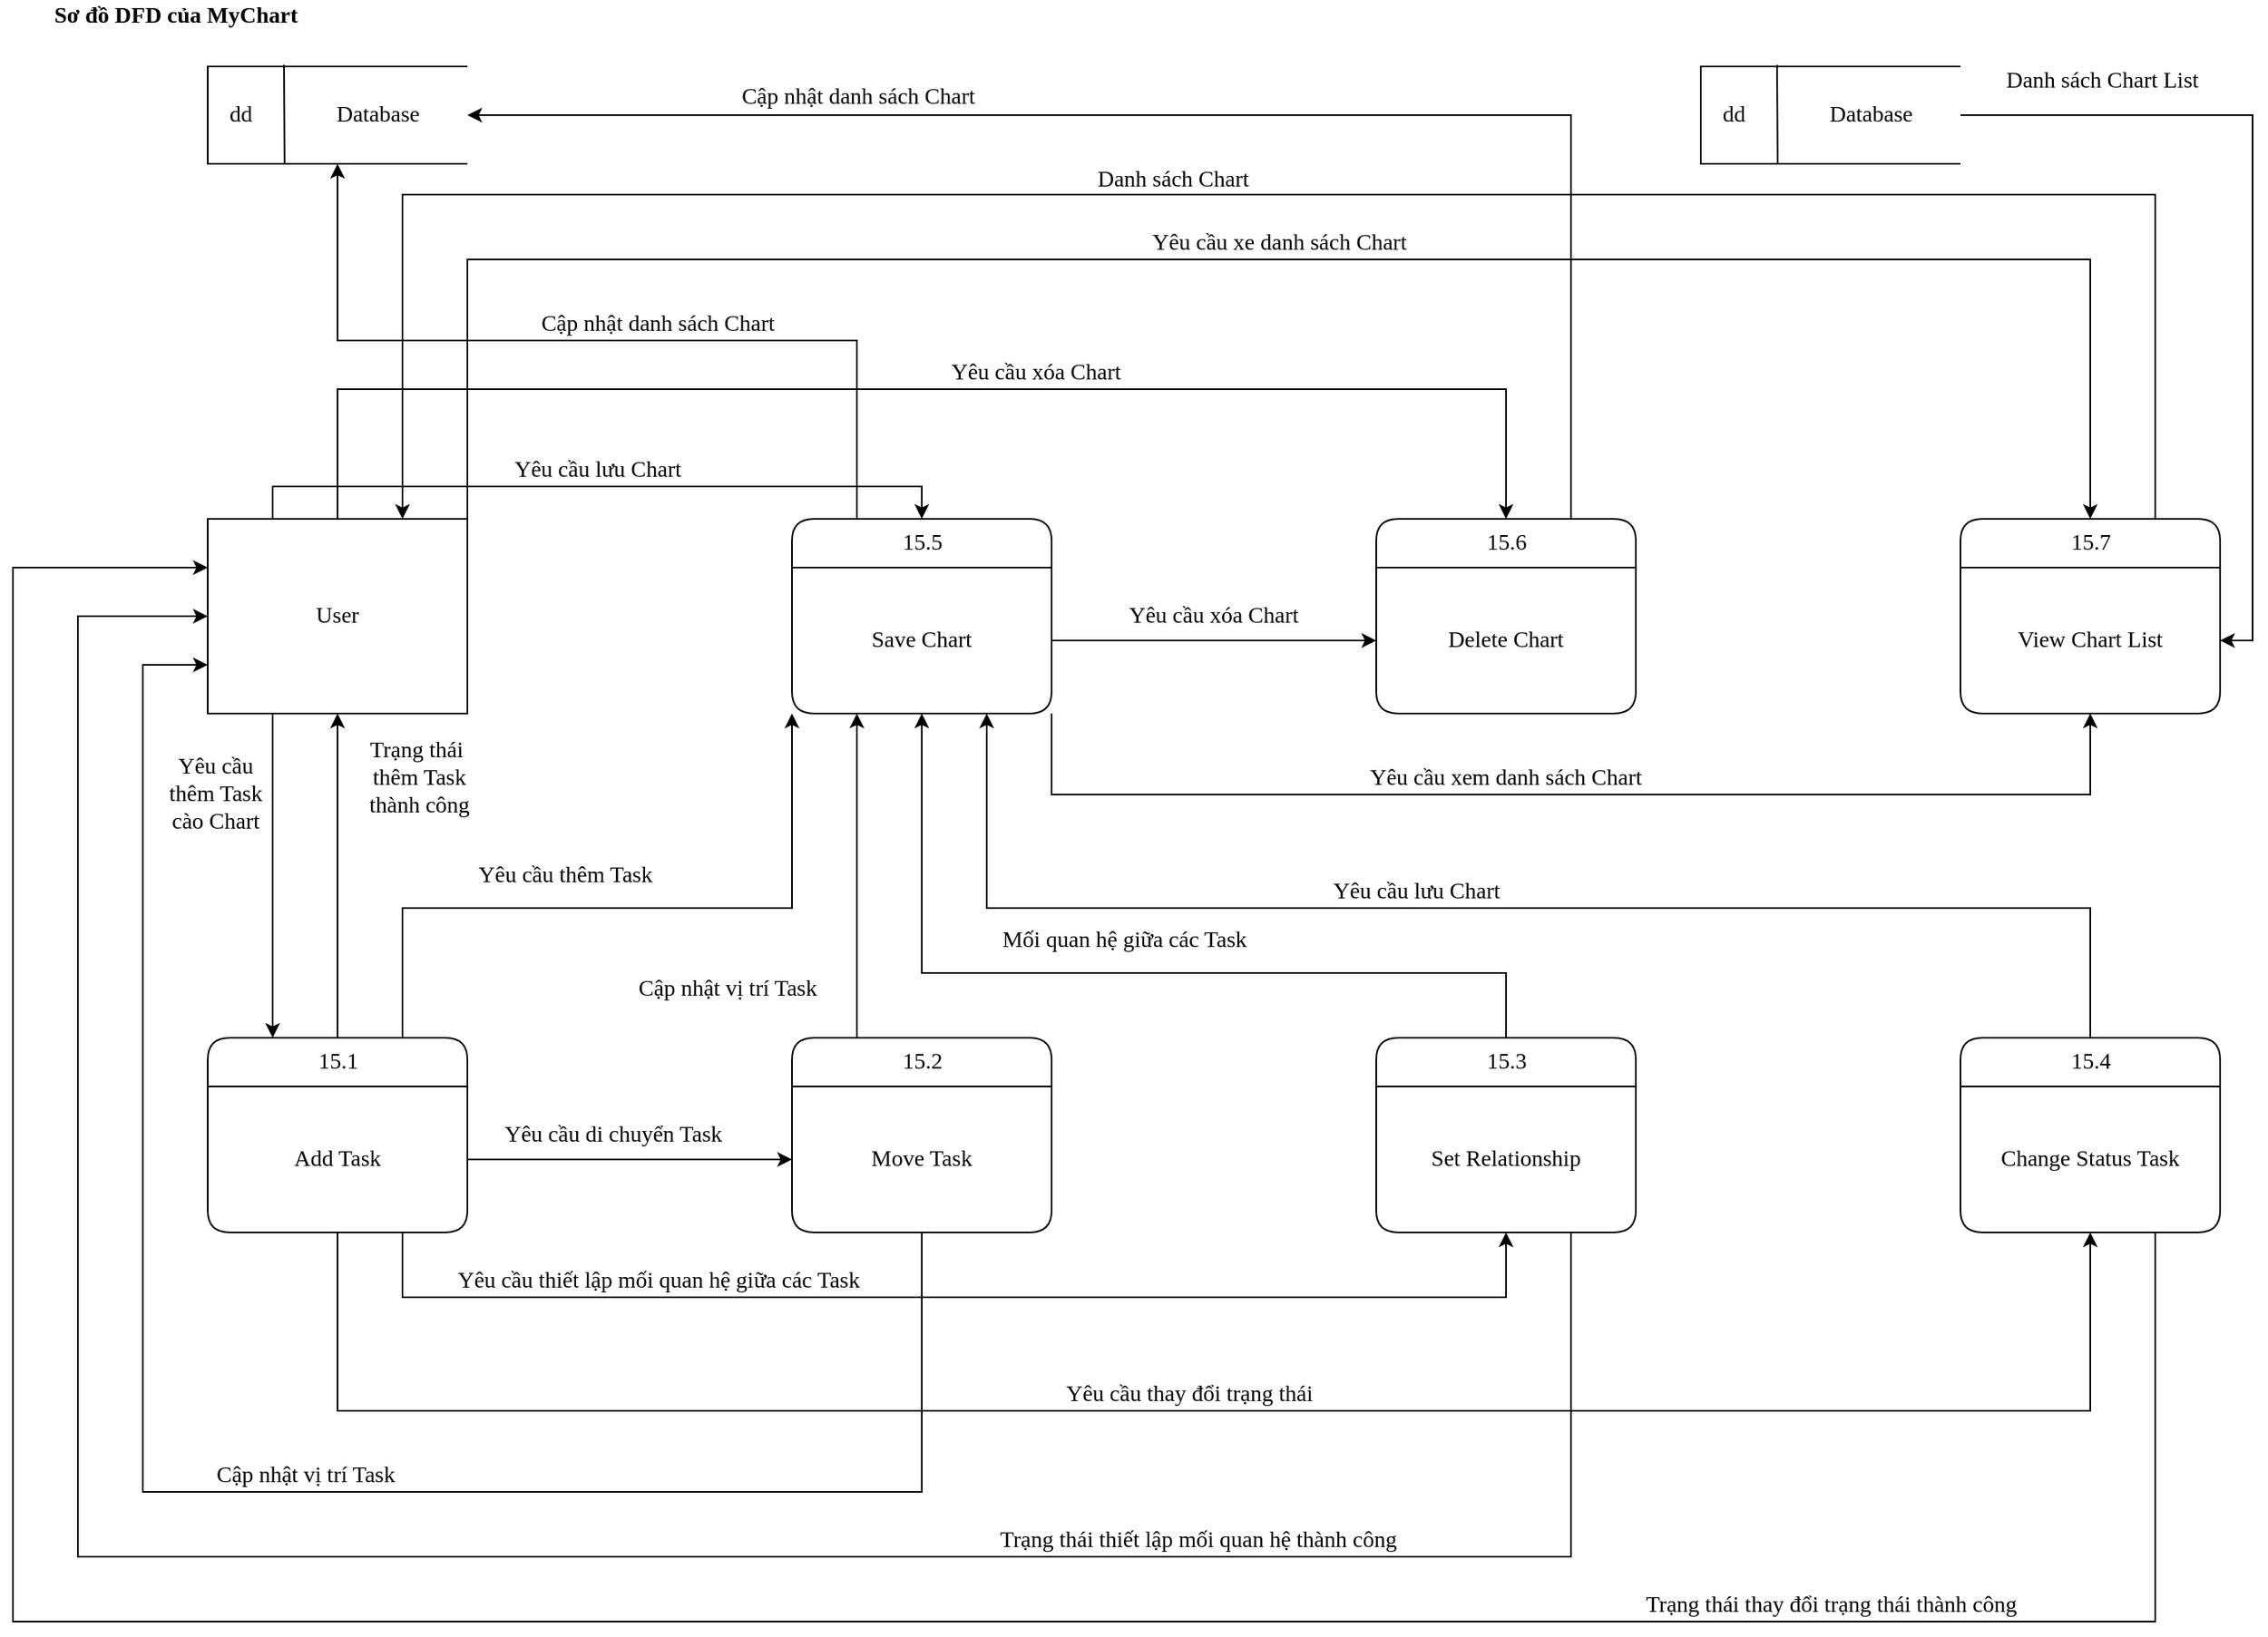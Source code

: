 <mxfile version="13.10.2" type="google"><diagram id="_BQMtgiCDpoPkJ7ZcNGc" name="Page-1"><mxGraphModel dx="2586" dy="1950" grid="1" gridSize="10" guides="1" tooltips="1" connect="1" arrows="1" fold="1" page="1" pageScale="1" pageWidth="850" pageHeight="1100" math="0" shadow="0"><root><mxCell id="0"/><mxCell id="1" parent="0"/><mxCell id="xN8Mty6XWuqz_9598_NU-20" style="edgeStyle=none;rounded=0;orthogonalLoop=1;jettySize=auto;html=1;exitX=0.25;exitY=1;exitDx=0;exitDy=0;entryX=0.25;entryY=0;entryDx=0;entryDy=0;fontSize=14;fontFamily=Verdana;" parent="1" source="xN8Mty6XWuqz_9598_NU-1" target="xN8Mty6XWuqz_9598_NU-10" edge="1"><mxGeometry relative="1" as="geometry"/></mxCell><mxCell id="T1PZBf22qEzQoZnhUPv3-1" value="Yêu cầu lưu Chart" style="edgeStyle=orthogonalEdgeStyle;rounded=0;orthogonalLoop=1;jettySize=auto;html=1;exitX=0.25;exitY=0;exitDx=0;exitDy=0;entryX=0.5;entryY=0;entryDx=0;entryDy=0;fontSize=14;fontFamily=Verdana;" parent="1" source="xN8Mty6XWuqz_9598_NU-1" target="xN8Mty6XWuqz_9598_NU-7" edge="1"><mxGeometry y="10" relative="1" as="geometry"><mxPoint as="offset"/></mxGeometry></mxCell><mxCell id="T1PZBf22qEzQoZnhUPv3-2" value="Yêu cầu xóa Chart" style="edgeStyle=orthogonalEdgeStyle;rounded=0;orthogonalLoop=1;jettySize=auto;html=1;exitX=0.5;exitY=0;exitDx=0;exitDy=0;entryX=0.5;entryY=0;entryDx=0;entryDy=0;fontSize=14;fontFamily=Verdana;" parent="1" source="xN8Mty6XWuqz_9598_NU-1" target="xN8Mty6XWuqz_9598_NU-2" edge="1"><mxGeometry x="0.159" y="10" relative="1" as="geometry"><Array as="points"><mxPoint x="160"/><mxPoint x="880"/></Array><mxPoint as="offset"/></mxGeometry></mxCell><mxCell id="T1PZBf22qEzQoZnhUPv3-4" value="Yêu cầu xe danh sách Chart" style="edgeStyle=orthogonalEdgeStyle;rounded=0;orthogonalLoop=1;jettySize=auto;html=1;exitX=1;exitY=0;exitDx=0;exitDy=0;entryX=0.5;entryY=0;entryDx=0;entryDy=0;fontSize=14;fontFamily=Verdana;" parent="1" source="xN8Mty6XWuqz_9598_NU-1" target="xN8Mty6XWuqz_9598_NU-12" edge="1"><mxGeometry y="10" relative="1" as="geometry"><Array as="points"><mxPoint x="240" y="-80"/><mxPoint x="1240" y="-80"/></Array><mxPoint as="offset"/></mxGeometry></mxCell><mxCell id="xN8Mty6XWuqz_9598_NU-1" value="User" style="rounded=0;whiteSpace=wrap;html=1;fontSize=14;fontFamily=Verdana;" parent="1" vertex="1"><mxGeometry x="80" y="80" width="160" height="120" as="geometry"/></mxCell><mxCell id="xN8Mty6XWuqz_9598_NU-62" style="edgeStyle=orthogonalEdgeStyle;rounded=0;orthogonalLoop=1;jettySize=auto;html=1;entryX=1;entryY=0.5;entryDx=0;entryDy=0;entryPerimeter=0;fontSize=14;fontFamily=Verdana;" parent="1" source="xN8Mty6XWuqz_9598_NU-2" target="xN8Mty6XWuqz_9598_NU-4" edge="1"><mxGeometry relative="1" as="geometry"><Array as="points"><mxPoint x="920" y="-169"/></Array></mxGeometry></mxCell><mxCell id="xN8Mty6XWuqz_9598_NU-2" value="15.6" style="swimlane;childLayout=stackLayout;horizontal=1;startSize=30;horizontalStack=0;rounded=1;fontSize=14;fontStyle=0;strokeWidth=1;resizeParent=0;resizeLast=1;shadow=0;dashed=0;align=center;html=1;fontFamily=Verdana;" parent="1" vertex="1"><mxGeometry x="800" y="80" width="160" height="120" as="geometry"/></mxCell><mxCell id="xN8Mty6XWuqz_9598_NU-18" value="Delete Chart" style="text;html=1;strokeColor=none;fillColor=none;align=center;verticalAlign=middle;whiteSpace=wrap;rounded=0;fontSize=14;fontFamily=Verdana;" parent="xN8Mty6XWuqz_9598_NU-2" vertex="1"><mxGeometry y="30" width="160" height="90" as="geometry"/></mxCell><mxCell id="xN8Mty6XWuqz_9598_NU-3" value="" style="group;fontSize=14;fontFamily=Verdana;" parent="1" vertex="1" connectable="0"><mxGeometry x="80" y="-200" width="160" height="61" as="geometry"/></mxCell><mxCell id="xN8Mty6XWuqz_9598_NU-4" value="&amp;nbsp; &amp;nbsp; &amp;nbsp; &amp;nbsp; &amp;nbsp; &amp;nbsp; &amp;nbsp; &amp;nbsp; &amp;nbsp; &amp;nbsp; &amp;nbsp; &amp;nbsp; &amp;nbsp; &amp;nbsp;&amp;nbsp;" style="strokeWidth=1;html=1;shape=mxgraph.flowchart.annotation_1;align=left;pointerEvents=1;fontSize=14;fontFamily=Verdana;" parent="xN8Mty6XWuqz_9598_NU-3" vertex="1"><mxGeometry y="1" width="160" height="60" as="geometry"/></mxCell><mxCell id="xN8Mty6XWuqz_9598_NU-5" value="dd" style="endArrow=none;html=1;entryX=0.296;entryY=1.006;entryDx=0;entryDy=0;entryPerimeter=0;fontSize=14;fontFamily=Verdana;" parent="xN8Mty6XWuqz_9598_NU-3" target="xN8Mty6XWuqz_9598_NU-4" edge="1"><mxGeometry x="0.005" y="-27" width="50" height="50" relative="1" as="geometry"><mxPoint x="47" as="sourcePoint"/><mxPoint x="120" y="-129" as="targetPoint"/><mxPoint as="offset"/></mxGeometry></mxCell><mxCell id="xN8Mty6XWuqz_9598_NU-55" value="Database" style="text;html=1;strokeColor=none;fillColor=none;align=center;verticalAlign=middle;whiteSpace=wrap;rounded=0;fontSize=14;fontFamily=Verdana;" parent="xN8Mty6XWuqz_9598_NU-3" vertex="1"><mxGeometry x="60" y="20.5" width="90" height="20" as="geometry"/></mxCell><mxCell id="xN8Mty6XWuqz_9598_NU-59" style="edgeStyle=orthogonalEdgeStyle;rounded=0;orthogonalLoop=1;jettySize=auto;html=1;entryX=0.5;entryY=1;entryDx=0;entryDy=0;entryPerimeter=0;fontSize=14;fontFamily=Verdana;" parent="1" source="xN8Mty6XWuqz_9598_NU-7" target="xN8Mty6XWuqz_9598_NU-4" edge="1"><mxGeometry relative="1" as="geometry"><Array as="points"><mxPoint x="480" y="-30"/><mxPoint x="160" y="-30"/></Array></mxGeometry></mxCell><mxCell id="xN8Mty6XWuqz_9598_NU-7" value="15.5" style="swimlane;childLayout=stackLayout;horizontal=1;startSize=30;horizontalStack=0;rounded=1;fontSize=14;fontStyle=0;strokeWidth=1;resizeParent=0;resizeLast=1;shadow=0;dashed=0;align=center;html=1;fontFamily=Verdana;" parent="1" vertex="1"><mxGeometry x="440" y="80" width="160" height="120" as="geometry"/></mxCell><mxCell id="xN8Mty6XWuqz_9598_NU-17" value="Save Chart" style="text;html=1;strokeColor=none;fillColor=none;align=center;verticalAlign=middle;whiteSpace=wrap;rounded=0;fontSize=14;fontFamily=Verdana;" parent="xN8Mty6XWuqz_9598_NU-7" vertex="1"><mxGeometry y="30" width="160" height="90" as="geometry"/></mxCell><mxCell id="xN8Mty6XWuqz_9598_NU-37" style="edgeStyle=orthogonalEdgeStyle;rounded=0;orthogonalLoop=1;jettySize=auto;html=1;entryX=0.5;entryY=1;entryDx=0;entryDy=0;fontSize=14;fontFamily=Verdana;" parent="1" source="xN8Mty6XWuqz_9598_NU-8" target="xN8Mty6XWuqz_9598_NU-17" edge="1"><mxGeometry relative="1" as="geometry"><Array as="points"><mxPoint x="880" y="360"/><mxPoint x="520" y="360"/></Array></mxGeometry></mxCell><mxCell id="xN8Mty6XWuqz_9598_NU-8" value="15.3" style="swimlane;childLayout=stackLayout;horizontal=1;startSize=30;horizontalStack=0;rounded=1;fontSize=14;fontStyle=0;strokeWidth=1;resizeParent=0;resizeLast=1;shadow=0;dashed=0;align=center;html=1;fontFamily=Verdana;" parent="1" vertex="1"><mxGeometry x="800" y="400" width="160" height="120" as="geometry"/></mxCell><mxCell id="xN8Mty6XWuqz_9598_NU-15" value="Set Relationship" style="text;html=1;strokeColor=none;fillColor=none;align=center;verticalAlign=middle;whiteSpace=wrap;rounded=0;fontSize=14;fontFamily=Verdana;" parent="xN8Mty6XWuqz_9598_NU-8" vertex="1"><mxGeometry y="30" width="160" height="90" as="geometry"/></mxCell><mxCell id="T1PZBf22qEzQoZnhUPv3-11" value="Cập nhật vị trí Task" style="edgeStyle=orthogonalEdgeStyle;rounded=0;orthogonalLoop=1;jettySize=auto;html=1;exitX=0.25;exitY=0;exitDx=0;exitDy=0;entryX=0.25;entryY=1;entryDx=0;entryDy=0;fontSize=14;fontFamily=Verdana;" parent="1" source="xN8Mty6XWuqz_9598_NU-9" target="xN8Mty6XWuqz_9598_NU-17" edge="1"><mxGeometry x="-0.7" y="80" relative="1" as="geometry"><mxPoint as="offset"/></mxGeometry></mxCell><mxCell id="xN8Mty6XWuqz_9598_NU-9" value="15.2" style="swimlane;childLayout=stackLayout;horizontal=1;startSize=30;horizontalStack=0;rounded=1;fontSize=14;fontStyle=0;strokeWidth=1;resizeParent=0;resizeLast=1;shadow=0;dashed=0;align=center;html=1;fontFamily=Verdana;" parent="1" vertex="1"><mxGeometry x="440" y="400" width="160" height="120" as="geometry"/></mxCell><mxCell id="xN8Mty6XWuqz_9598_NU-14" value="Move Task" style="text;html=1;strokeColor=none;fillColor=none;align=center;verticalAlign=middle;whiteSpace=wrap;rounded=0;fontSize=14;fontFamily=Verdana;" parent="xN8Mty6XWuqz_9598_NU-9" vertex="1"><mxGeometry y="30" width="160" height="90" as="geometry"/></mxCell><mxCell id="T1PZBf22qEzQoZnhUPv3-8" value="Yêu cầu thêm Task" style="edgeStyle=orthogonalEdgeStyle;rounded=0;orthogonalLoop=1;jettySize=auto;html=1;exitX=0.75;exitY=0;exitDx=0;exitDy=0;entryX=0;entryY=1;entryDx=0;entryDy=0;fontSize=14;fontFamily=Verdana;" parent="1" source="xN8Mty6XWuqz_9598_NU-10" target="xN8Mty6XWuqz_9598_NU-17" edge="1"><mxGeometry x="-0.182" y="20" relative="1" as="geometry"><Array as="points"><mxPoint x="200" y="320"/><mxPoint x="440" y="320"/></Array><mxPoint as="offset"/></mxGeometry></mxCell><mxCell id="T1PZBf22qEzQoZnhUPv3-9" value="Trạng thái&amp;nbsp;&lt;br style=&quot;font-size: 14px;&quot;&gt;thêm Task&lt;br style=&quot;font-size: 14px;&quot;&gt;thành công" style="edgeStyle=orthogonalEdgeStyle;rounded=0;orthogonalLoop=1;jettySize=auto;html=1;exitX=0.5;exitY=0;exitDx=0;exitDy=0;entryX=0.5;entryY=1;entryDx=0;entryDy=0;fontSize=14;fontFamily=Verdana;" parent="1" source="xN8Mty6XWuqz_9598_NU-10" target="xN8Mty6XWuqz_9598_NU-1" edge="1"><mxGeometry x="0.6" y="-50" relative="1" as="geometry"><mxPoint as="offset"/></mxGeometry></mxCell><mxCell id="xN8Mty6XWuqz_9598_NU-10" value="15.1" style="swimlane;childLayout=stackLayout;horizontal=1;startSize=30;horizontalStack=0;rounded=1;fontSize=14;fontStyle=0;strokeWidth=1;resizeParent=0;resizeLast=1;shadow=0;dashed=0;align=center;html=1;fontFamily=Verdana;" parent="1" vertex="1"><mxGeometry x="80" y="400" width="160" height="120" as="geometry"/></mxCell><mxCell id="xN8Mty6XWuqz_9598_NU-13" value="Add Task" style="text;html=1;strokeColor=none;fillColor=none;align=center;verticalAlign=middle;whiteSpace=wrap;rounded=0;fontSize=14;fontFamily=Verdana;" parent="xN8Mty6XWuqz_9598_NU-10" vertex="1"><mxGeometry y="30" width="160" height="90" as="geometry"/></mxCell><mxCell id="xN8Mty6XWuqz_9598_NU-28" style="edgeStyle=orthogonalEdgeStyle;rounded=0;orthogonalLoop=1;jettySize=auto;html=1;exitX=0.5;exitY=0;exitDx=0;exitDy=0;entryX=0.75;entryY=1;entryDx=0;entryDy=0;fontSize=14;fontFamily=Verdana;" parent="1" source="xN8Mty6XWuqz_9598_NU-11" target="xN8Mty6XWuqz_9598_NU-17" edge="1"><mxGeometry relative="1" as="geometry"><Array as="points"><mxPoint x="1240" y="320"/><mxPoint x="560" y="320"/></Array></mxGeometry></mxCell><mxCell id="xN8Mty6XWuqz_9598_NU-11" value="15.4" style="swimlane;childLayout=stackLayout;horizontal=1;startSize=30;horizontalStack=0;rounded=1;fontSize=14;fontStyle=0;strokeWidth=1;resizeParent=0;resizeLast=1;shadow=0;dashed=0;align=center;html=1;fontFamily=Verdana;" parent="1" vertex="1"><mxGeometry x="1160" y="400" width="160" height="120" as="geometry"/></mxCell><mxCell id="xN8Mty6XWuqz_9598_NU-31" style="edgeStyle=orthogonalEdgeStyle;rounded=0;orthogonalLoop=1;jettySize=auto;html=1;exitX=0.75;exitY=0;exitDx=0;exitDy=0;entryX=0.75;entryY=0;entryDx=0;entryDy=0;fontSize=14;fontFamily=Verdana;" parent="1" source="xN8Mty6XWuqz_9598_NU-12" target="xN8Mty6XWuqz_9598_NU-1" edge="1"><mxGeometry relative="1" as="geometry"><Array as="points"><mxPoint x="1280" y="-120"/><mxPoint x="200" y="-120"/></Array></mxGeometry></mxCell><mxCell id="xN8Mty6XWuqz_9598_NU-12" value="15.7" style="swimlane;childLayout=stackLayout;horizontal=1;startSize=30;horizontalStack=0;rounded=1;fontSize=14;fontStyle=0;strokeWidth=1;resizeParent=0;resizeLast=1;shadow=0;dashed=0;align=center;html=1;fontFamily=Verdana;" parent="1" vertex="1"><mxGeometry x="1160" y="80" width="160" height="120" as="geometry"/></mxCell><mxCell id="xN8Mty6XWuqz_9598_NU-19" value="View Chart List" style="text;html=1;strokeColor=none;fillColor=none;align=center;verticalAlign=middle;whiteSpace=wrap;rounded=0;fontSize=14;fontFamily=Verdana;" parent="xN8Mty6XWuqz_9598_NU-12" vertex="1"><mxGeometry y="30" width="160" height="90" as="geometry"/></mxCell><mxCell id="xN8Mty6XWuqz_9598_NU-21" style="edgeStyle=none;rounded=0;orthogonalLoop=1;jettySize=auto;html=1;exitX=1;exitY=0.5;exitDx=0;exitDy=0;entryX=0;entryY=0.5;entryDx=0;entryDy=0;fontSize=14;fontFamily=Verdana;" parent="1" source="xN8Mty6XWuqz_9598_NU-13" target="xN8Mty6XWuqz_9598_NU-14" edge="1"><mxGeometry relative="1" as="geometry"/></mxCell><mxCell id="xN8Mty6XWuqz_9598_NU-23" style="edgeStyle=orthogonalEdgeStyle;rounded=0;orthogonalLoop=1;jettySize=auto;html=1;exitX=0.75;exitY=1;exitDx=0;exitDy=0;entryX=0.5;entryY=1;entryDx=0;entryDy=0;fontSize=14;fontFamily=Verdana;" parent="1" source="xN8Mty6XWuqz_9598_NU-13" target="xN8Mty6XWuqz_9598_NU-15" edge="1"><mxGeometry relative="1" as="geometry"><Array as="points"><mxPoint x="200" y="560"/><mxPoint x="880" y="560"/></Array></mxGeometry></mxCell><mxCell id="xN8Mty6XWuqz_9598_NU-25" style="edgeStyle=orthogonalEdgeStyle;rounded=0;orthogonalLoop=1;jettySize=auto;html=1;entryX=0.5;entryY=1;entryDx=0;entryDy=0;fontSize=14;fontFamily=Verdana;" parent="1" source="xN8Mty6XWuqz_9598_NU-13" target="xN8Mty6XWuqz_9598_NU-16" edge="1"><mxGeometry relative="1" as="geometry"><Array as="points"><mxPoint x="160" y="630"/><mxPoint x="1240" y="630"/></Array></mxGeometry></mxCell><mxCell id="xN8Mty6XWuqz_9598_NU-29" style="edgeStyle=orthogonalEdgeStyle;rounded=0;orthogonalLoop=1;jettySize=auto;html=1;exitX=1;exitY=0.5;exitDx=0;exitDy=0;entryX=0;entryY=0.5;entryDx=0;entryDy=0;fontSize=14;fontFamily=Verdana;" parent="1" source="xN8Mty6XWuqz_9598_NU-17" target="xN8Mty6XWuqz_9598_NU-18" edge="1"><mxGeometry relative="1" as="geometry"/></mxCell><mxCell id="xN8Mty6XWuqz_9598_NU-32" style="edgeStyle=orthogonalEdgeStyle;rounded=0;orthogonalLoop=1;jettySize=auto;html=1;exitX=1;exitY=1;exitDx=0;exitDy=0;entryX=0.5;entryY=1;entryDx=0;entryDy=0;fontSize=14;fontFamily=Verdana;" parent="1" source="xN8Mty6XWuqz_9598_NU-17" target="xN8Mty6XWuqz_9598_NU-19" edge="1"><mxGeometry relative="1" as="geometry"><Array as="points"><mxPoint x="600" y="250"/><mxPoint x="1240" y="250"/></Array></mxGeometry></mxCell><mxCell id="xN8Mty6XWuqz_9598_NU-39" value="Yêu cầu thêm Task cào Chart" style="text;html=1;strokeColor=none;fillColor=none;align=center;verticalAlign=middle;whiteSpace=wrap;rounded=0;fontSize=14;fontFamily=Verdana;" parent="1" vertex="1"><mxGeometry x="50" y="240" width="70" height="20" as="geometry"/></mxCell><mxCell id="xN8Mty6XWuqz_9598_NU-40" value="Yêu cầu thay đổi trạng thái" style="text;html=1;strokeColor=none;fillColor=none;align=center;verticalAlign=middle;whiteSpace=wrap;rounded=0;fontSize=14;fontFamily=Verdana;" parent="1" vertex="1"><mxGeometry x="570" y="610" width="230" height="20" as="geometry"/></mxCell><mxCell id="xN8Mty6XWuqz_9598_NU-41" value="Yêu cầu thiết lập mối quan hệ giữa các Task" style="text;html=1;strokeColor=none;fillColor=none;align=center;verticalAlign=middle;whiteSpace=wrap;rounded=0;fontSize=14;fontFamily=Verdana;" parent="1" vertex="1"><mxGeometry x="197.5" y="540" width="320" height="20" as="geometry"/></mxCell><mxCell id="xN8Mty6XWuqz_9598_NU-42" value="Yêu cầu di chuyển Task" style="text;html=1;strokeColor=none;fillColor=none;align=center;verticalAlign=middle;whiteSpace=wrap;rounded=0;fontSize=14;fontFamily=Verdana;" parent="1" vertex="1"><mxGeometry x="240" y="450" width="180" height="20" as="geometry"/></mxCell><mxCell id="xN8Mty6XWuqz_9598_NU-47" value="Mối quan hệ giữa các Task" style="text;html=1;strokeColor=none;fillColor=none;align=center;verticalAlign=middle;whiteSpace=wrap;rounded=0;fontSize=14;fontFamily=Verdana;" parent="1" vertex="1"><mxGeometry x="540" y="330" width="210" height="20" as="geometry"/></mxCell><mxCell id="xN8Mty6XWuqz_9598_NU-49" value="Yêu cầu lưu Chart" style="text;html=1;strokeColor=none;fillColor=none;align=center;verticalAlign=middle;whiteSpace=wrap;rounded=0;fontSize=14;fontFamily=Verdana;" parent="1" vertex="1"><mxGeometry x="760" y="300" width="130" height="20" as="geometry"/></mxCell><mxCell id="xN8Mty6XWuqz_9598_NU-50" value="Yêu cầu xem danh sách Chart" style="text;html=1;strokeColor=none;fillColor=none;align=center;verticalAlign=middle;whiteSpace=wrap;rounded=0;fontSize=14;fontFamily=Verdana;" parent="1" vertex="1"><mxGeometry x="750" y="230" width="260" height="20" as="geometry"/></mxCell><mxCell id="xN8Mty6XWuqz_9598_NU-51" value="Yêu cầu xóa Chart" style="text;html=1;strokeColor=none;fillColor=none;align=center;verticalAlign=middle;whiteSpace=wrap;rounded=0;fontSize=14;fontFamily=Verdana;" parent="1" vertex="1"><mxGeometry x="630" y="130" width="140" height="20" as="geometry"/></mxCell><mxCell id="xN8Mty6XWuqz_9598_NU-54" value="Danh sách Chart" style="text;html=1;strokeColor=none;fillColor=none;align=center;verticalAlign=middle;whiteSpace=wrap;rounded=0;fontSize=14;fontFamily=Verdana;" parent="1" vertex="1"><mxGeometry x="610" y="-139" width="130" height="20" as="geometry"/></mxCell><mxCell id="xN8Mty6XWuqz_9598_NU-61" value="Cập nhật danh sách Chart" style="text;html=1;strokeColor=none;fillColor=none;align=center;verticalAlign=middle;whiteSpace=wrap;rounded=0;fontSize=14;fontFamily=Verdana;" parent="1" vertex="1"><mxGeometry x="260" y="-50" width="195" height="20" as="geometry"/></mxCell><mxCell id="xN8Mty6XWuqz_9598_NU-63" value="Cập nhật danh sách Chart" style="text;html=1;strokeColor=none;fillColor=none;align=center;verticalAlign=middle;whiteSpace=wrap;rounded=0;fontSize=14;fontFamily=Verdana;" parent="1" vertex="1"><mxGeometry x="380" y="-190" width="202" height="20" as="geometry"/></mxCell><mxCell id="xN8Mty6XWuqz_9598_NU-65" value="" style="group;fontSize=14;fontFamily=Verdana;" parent="1" vertex="1" connectable="0"><mxGeometry x="1000" y="-200" width="160" height="61" as="geometry"/></mxCell><mxCell id="xN8Mty6XWuqz_9598_NU-66" value="&amp;nbsp; &amp;nbsp; &amp;nbsp; &amp;nbsp; &amp;nbsp; &amp;nbsp; &amp;nbsp; &amp;nbsp; &amp;nbsp; &amp;nbsp; &amp;nbsp; &amp;nbsp; &amp;nbsp; &amp;nbsp;&amp;nbsp;" style="strokeWidth=1;html=1;shape=mxgraph.flowchart.annotation_1;align=left;pointerEvents=1;fontSize=14;fontFamily=Verdana;" parent="xN8Mty6XWuqz_9598_NU-65" vertex="1"><mxGeometry y="1" width="160" height="60" as="geometry"/></mxCell><mxCell id="xN8Mty6XWuqz_9598_NU-67" value="dd" style="endArrow=none;html=1;entryX=0.296;entryY=1.006;entryDx=0;entryDy=0;entryPerimeter=0;fontSize=14;fontFamily=Verdana;" parent="xN8Mty6XWuqz_9598_NU-65" target="xN8Mty6XWuqz_9598_NU-66" edge="1"><mxGeometry x="0.005" y="-27" width="50" height="50" relative="1" as="geometry"><mxPoint x="47" as="sourcePoint"/><mxPoint x="120" y="-129" as="targetPoint"/><mxPoint as="offset"/></mxGeometry></mxCell><mxCell id="xN8Mty6XWuqz_9598_NU-68" value="Database" style="text;html=1;strokeColor=none;fillColor=none;align=center;verticalAlign=middle;whiteSpace=wrap;rounded=0;fontSize=14;fontFamily=Verdana;" parent="xN8Mty6XWuqz_9598_NU-65" vertex="1"><mxGeometry x="60" y="20.5" width="90" height="20" as="geometry"/></mxCell><mxCell id="T1PZBf22qEzQoZnhUPv3-6" value="Danh sách Chart List" style="edgeStyle=orthogonalEdgeStyle;rounded=0;orthogonalLoop=1;jettySize=auto;html=1;exitX=1;exitY=0.5;exitDx=0;exitDy=0;exitPerimeter=0;entryX=1;entryY=0.5;entryDx=0;entryDy=0;fontSize=14;fontFamily=Verdana;" parent="1" source="xN8Mty6XWuqz_9598_NU-66" target="xN8Mty6XWuqz_9598_NU-19" edge="1"><mxGeometry x="-0.669" y="21" relative="1" as="geometry"><mxPoint as="offset"/></mxGeometry></mxCell><mxCell id="T1PZBf22qEzQoZnhUPv3-7" value="Sơ đồ DFD của MyChart" style="text;html=1;align=center;verticalAlign=middle;resizable=0;points=[];autosize=1;fontSize=14;fontFamily=Verdana;fontStyle=1" parent="1" vertex="1"><mxGeometry x="-40" y="-240" width="200" height="20" as="geometry"/></mxCell><mxCell id="T1PZBf22qEzQoZnhUPv3-12" value="Cập nhật vị trí Task" style="edgeStyle=orthogonalEdgeStyle;rounded=0;orthogonalLoop=1;jettySize=auto;html=1;exitX=0.5;exitY=1;exitDx=0;exitDy=0;entryX=0;entryY=0.75;entryDx=0;entryDy=0;fontSize=14;fontFamily=Verdana;" parent="1" source="xN8Mty6XWuqz_9598_NU-14" target="xN8Mty6XWuqz_9598_NU-1" edge="1"><mxGeometry x="-0.092" y="-10" relative="1" as="geometry"><Array as="points"><mxPoint x="520" y="680"/><mxPoint x="40" y="680"/><mxPoint x="40" y="170"/></Array><mxPoint as="offset"/></mxGeometry></mxCell><mxCell id="T1PZBf22qEzQoZnhUPv3-13" value="Trạng thái thiết lập mối quan hệ thành công" style="edgeStyle=orthogonalEdgeStyle;rounded=0;orthogonalLoop=1;jettySize=auto;html=1;exitX=0.75;exitY=1;exitDx=0;exitDy=0;entryX=0;entryY=0.5;entryDx=0;entryDy=0;fontSize=14;fontFamily=Verdana;" parent="1" source="xN8Mty6XWuqz_9598_NU-15" target="xN8Mty6XWuqz_9598_NU-1" edge="1"><mxGeometry x="-0.517" y="-10" relative="1" as="geometry"><Array as="points"><mxPoint x="920" y="720"/><mxPoint y="720"/><mxPoint y="140"/></Array><mxPoint as="offset"/></mxGeometry></mxCell><mxCell id="T1PZBf22qEzQoZnhUPv3-15" value="Trạng thái thay đổi trạng thái thành công" style="edgeStyle=orthogonalEdgeStyle;rounded=0;orthogonalLoop=1;jettySize=auto;html=1;exitX=0.75;exitY=1;exitDx=0;exitDy=0;entryX=0;entryY=0.25;entryDx=0;entryDy=0;fontSize=14;fontFamily=Verdana;" parent="1" source="xN8Mty6XWuqz_9598_NU-16" target="xN8Mty6XWuqz_9598_NU-1" edge="1"><mxGeometry x="-0.622" y="-10" relative="1" as="geometry"><Array as="points"><mxPoint x="1280" y="760"/><mxPoint x="-40" y="760"/><mxPoint x="-40" y="110"/></Array><mxPoint as="offset"/></mxGeometry></mxCell><mxCell id="xN8Mty6XWuqz_9598_NU-16" value="Change Status Task" style="text;html=1;strokeColor=none;fillColor=none;align=center;verticalAlign=middle;whiteSpace=wrap;rounded=0;fontSize=14;fontFamily=Verdana;" parent="1" vertex="1"><mxGeometry x="1160" y="430" width="160" height="90" as="geometry"/></mxCell></root></mxGraphModel></diagram></mxfile>
